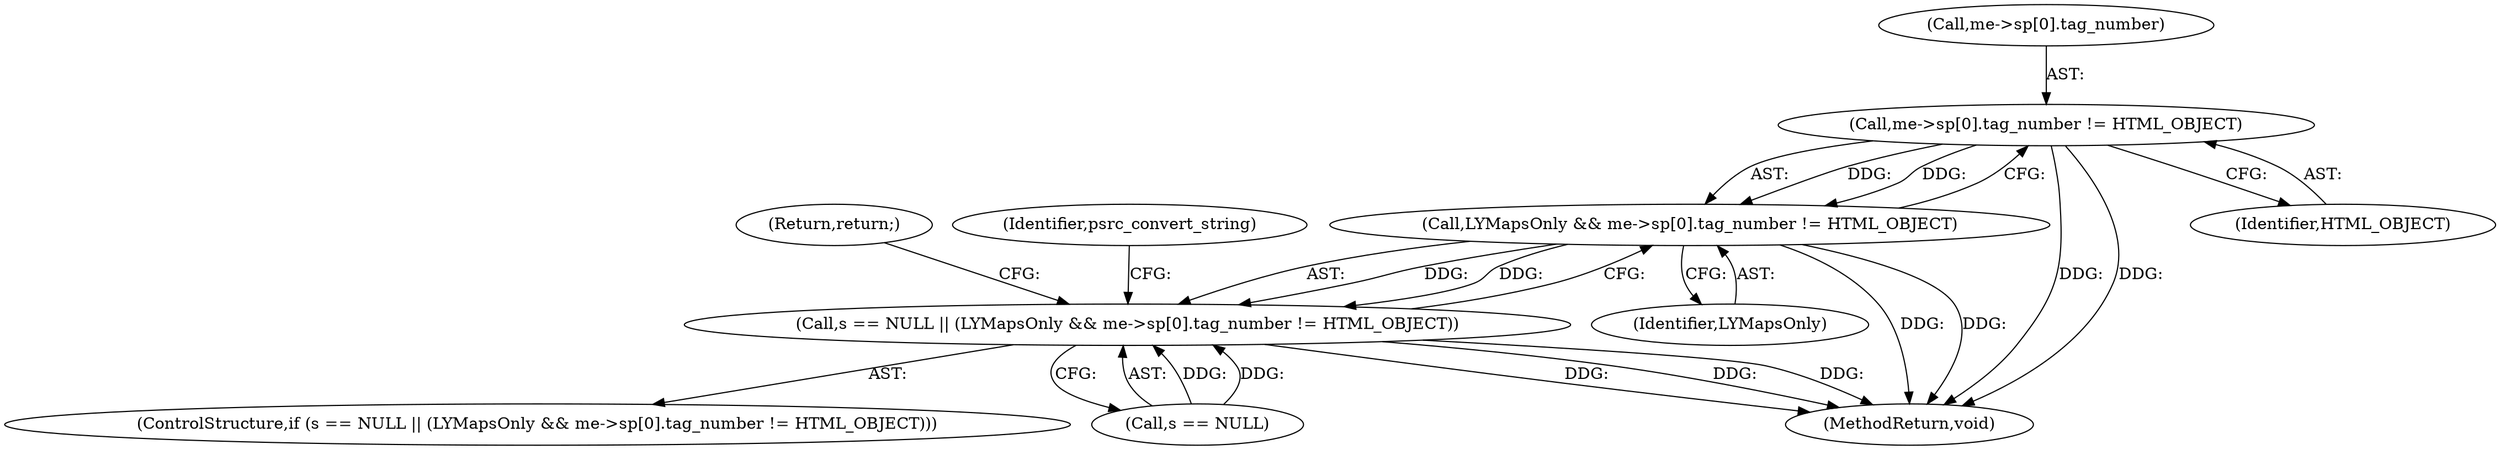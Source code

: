digraph "0_lynx-snapshots_280a61b300a1614f6037efc0902ff7ecf17146e9@array" {
"1000131" [label="(Call,me->sp[0].tag_number != HTML_OBJECT)"];
"1000129" [label="(Call,LYMapsOnly && me->sp[0].tag_number != HTML_OBJECT)"];
"1000125" [label="(Call,s == NULL || (LYMapsOnly && me->sp[0].tag_number != HTML_OBJECT))"];
"1000130" [label="(Identifier,LYMapsOnly)"];
"1000125" [label="(Call,s == NULL || (LYMapsOnly && me->sp[0].tag_number != HTML_OBJECT))"];
"1000131" [label="(Call,me->sp[0].tag_number != HTML_OBJECT)"];
"1000132" [label="(Call,me->sp[0].tag_number)"];
"1000472" [label="(MethodReturn,void)"];
"1000140" [label="(Return,return;)"];
"1000142" [label="(Identifier,psrc_convert_string)"];
"1000129" [label="(Call,LYMapsOnly && me->sp[0].tag_number != HTML_OBJECT)"];
"1000124" [label="(ControlStructure,if (s == NULL || (LYMapsOnly && me->sp[0].tag_number != HTML_OBJECT)))"];
"1000139" [label="(Identifier,HTML_OBJECT)"];
"1000126" [label="(Call,s == NULL)"];
"1000131" -> "1000129"  [label="AST: "];
"1000131" -> "1000139"  [label="CFG: "];
"1000132" -> "1000131"  [label="AST: "];
"1000139" -> "1000131"  [label="AST: "];
"1000129" -> "1000131"  [label="CFG: "];
"1000131" -> "1000472"  [label="DDG: "];
"1000131" -> "1000472"  [label="DDG: "];
"1000131" -> "1000129"  [label="DDG: "];
"1000131" -> "1000129"  [label="DDG: "];
"1000129" -> "1000125"  [label="AST: "];
"1000129" -> "1000130"  [label="CFG: "];
"1000130" -> "1000129"  [label="AST: "];
"1000125" -> "1000129"  [label="CFG: "];
"1000129" -> "1000472"  [label="DDG: "];
"1000129" -> "1000472"  [label="DDG: "];
"1000129" -> "1000125"  [label="DDG: "];
"1000129" -> "1000125"  [label="DDG: "];
"1000125" -> "1000124"  [label="AST: "];
"1000125" -> "1000126"  [label="CFG: "];
"1000126" -> "1000125"  [label="AST: "];
"1000140" -> "1000125"  [label="CFG: "];
"1000142" -> "1000125"  [label="CFG: "];
"1000125" -> "1000472"  [label="DDG: "];
"1000125" -> "1000472"  [label="DDG: "];
"1000125" -> "1000472"  [label="DDG: "];
"1000126" -> "1000125"  [label="DDG: "];
"1000126" -> "1000125"  [label="DDG: "];
}
